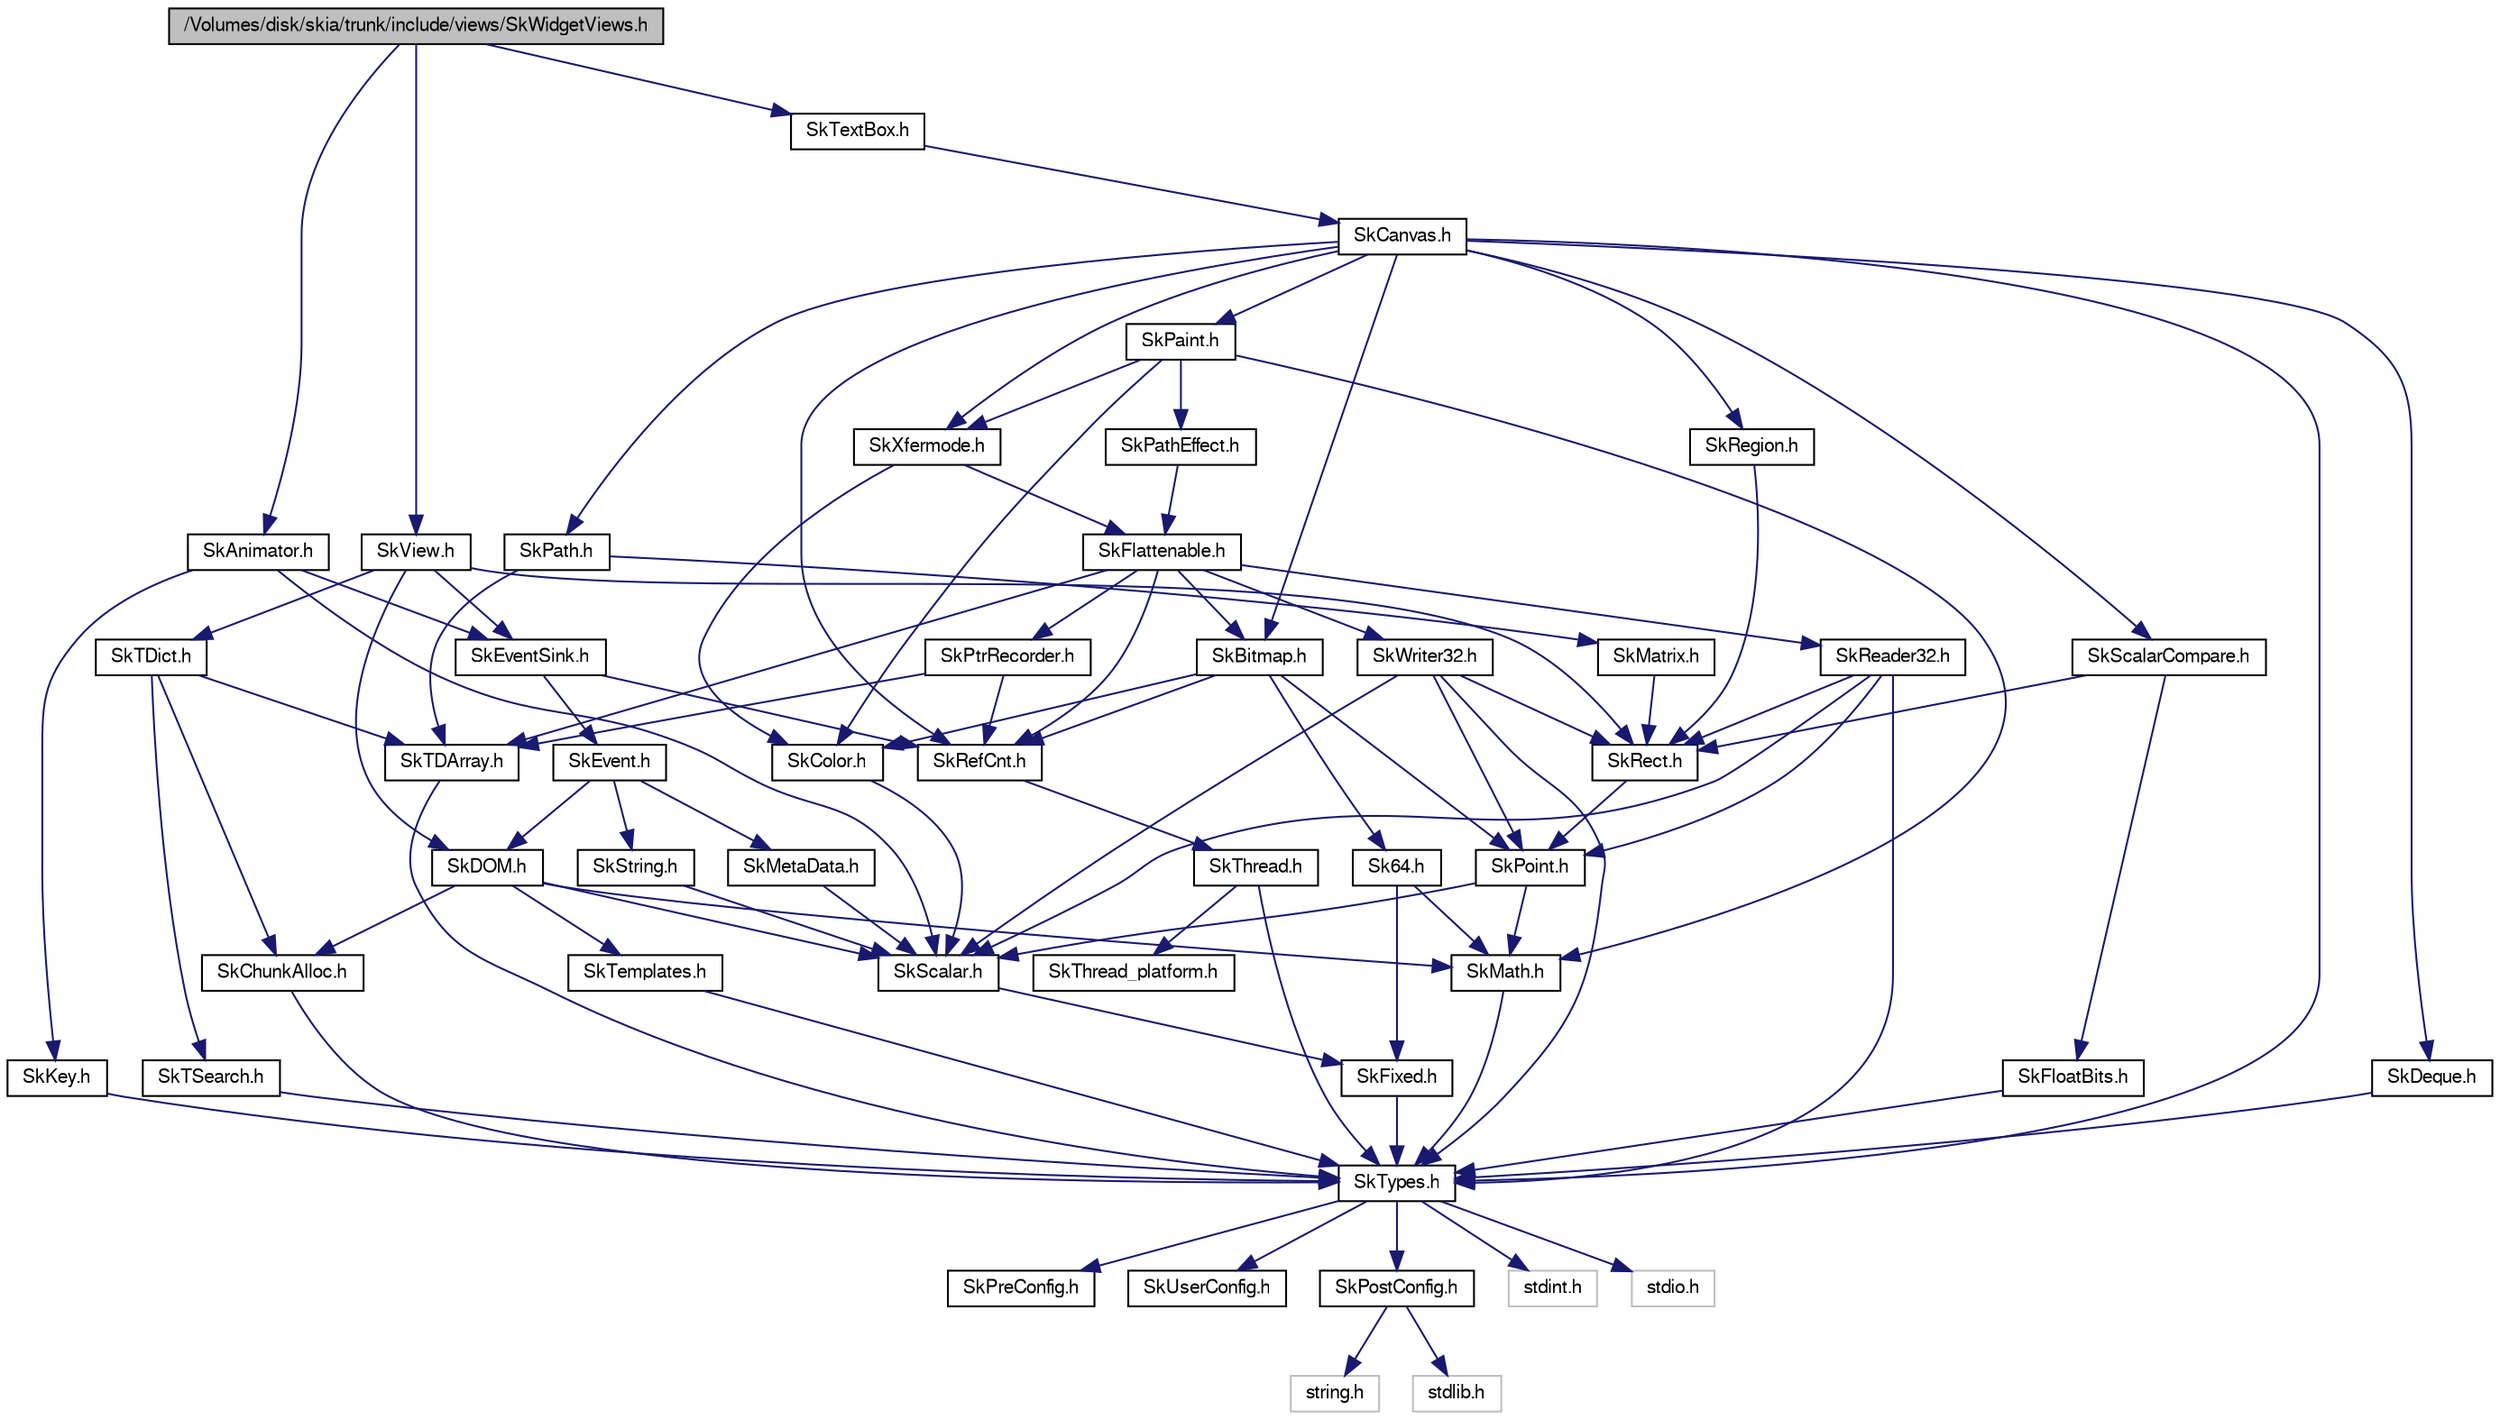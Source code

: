 digraph G
{
  edge [fontname="FreeSans",fontsize="10",labelfontname="FreeSans",labelfontsize="10"];
  node [fontname="FreeSans",fontsize="10",shape=record];
  Node1 [label="/Volumes/disk/skia/trunk/include/views/SkWidgetViews.h",height=0.2,width=0.4,color="black", fillcolor="grey75", style="filled" fontcolor="black"];
  Node1 -> Node2 [color="midnightblue",fontsize="10",style="solid",fontname="FreeSans"];
  Node2 [label="SkView.h",height=0.2,width=0.4,color="black", fillcolor="white", style="filled",URL="$_sk_view_8h.html"];
  Node2 -> Node3 [color="midnightblue",fontsize="10",style="solid",fontname="FreeSans"];
  Node3 [label="SkEventSink.h",height=0.2,width=0.4,color="black", fillcolor="white", style="filled",URL="$_sk_event_sink_8h.html"];
  Node3 -> Node4 [color="midnightblue",fontsize="10",style="solid",fontname="FreeSans"];
  Node4 [label="SkRefCnt.h",height=0.2,width=0.4,color="black", fillcolor="white", style="filled",URL="$_sk_ref_cnt_8h.html"];
  Node4 -> Node5 [color="midnightblue",fontsize="10",style="solid",fontname="FreeSans"];
  Node5 [label="SkThread.h",height=0.2,width=0.4,color="black", fillcolor="white", style="filled",URL="$_sk_thread_8h.html"];
  Node5 -> Node6 [color="midnightblue",fontsize="10",style="solid",fontname="FreeSans"];
  Node6 [label="SkTypes.h",height=0.2,width=0.4,color="black", fillcolor="white", style="filled",URL="$_sk_types_8h.html"];
  Node6 -> Node7 [color="midnightblue",fontsize="10",style="solid",fontname="FreeSans"];
  Node7 [label="SkPreConfig.h",height=0.2,width=0.4,color="black", fillcolor="white", style="filled",URL="$_sk_pre_config_8h.html"];
  Node6 -> Node8 [color="midnightblue",fontsize="10",style="solid",fontname="FreeSans"];
  Node8 [label="SkUserConfig.h",height=0.2,width=0.4,color="black", fillcolor="white", style="filled",URL="$_sk_user_config_8h.html"];
  Node6 -> Node9 [color="midnightblue",fontsize="10",style="solid",fontname="FreeSans"];
  Node9 [label="SkPostConfig.h",height=0.2,width=0.4,color="black", fillcolor="white", style="filled",URL="$_sk_post_config_8h.html"];
  Node9 -> Node10 [color="midnightblue",fontsize="10",style="solid",fontname="FreeSans"];
  Node10 [label="string.h",height=0.2,width=0.4,color="grey75", fillcolor="white", style="filled"];
  Node9 -> Node11 [color="midnightblue",fontsize="10",style="solid",fontname="FreeSans"];
  Node11 [label="stdlib.h",height=0.2,width=0.4,color="grey75", fillcolor="white", style="filled"];
  Node6 -> Node12 [color="midnightblue",fontsize="10",style="solid",fontname="FreeSans"];
  Node12 [label="stdint.h",height=0.2,width=0.4,color="grey75", fillcolor="white", style="filled"];
  Node6 -> Node13 [color="midnightblue",fontsize="10",style="solid",fontname="FreeSans"];
  Node13 [label="stdio.h",height=0.2,width=0.4,color="grey75", fillcolor="white", style="filled"];
  Node5 -> Node14 [color="midnightblue",fontsize="10",style="solid",fontname="FreeSans"];
  Node14 [label="SkThread_platform.h",height=0.2,width=0.4,color="black", fillcolor="white", style="filled",URL="$_sk_thread__platform_8h.html"];
  Node3 -> Node15 [color="midnightblue",fontsize="10",style="solid",fontname="FreeSans"];
  Node15 [label="SkEvent.h",height=0.2,width=0.4,color="black", fillcolor="white", style="filled",URL="$_sk_event_8h.html"];
  Node15 -> Node16 [color="midnightblue",fontsize="10",style="solid",fontname="FreeSans"];
  Node16 [label="SkDOM.h",height=0.2,width=0.4,color="black", fillcolor="white", style="filled",URL="$_sk_d_o_m_8h.html"];
  Node16 -> Node17 [color="midnightblue",fontsize="10",style="solid",fontname="FreeSans"];
  Node17 [label="SkChunkAlloc.h",height=0.2,width=0.4,color="black", fillcolor="white", style="filled",URL="$_sk_chunk_alloc_8h.html"];
  Node17 -> Node6 [color="midnightblue",fontsize="10",style="solid",fontname="FreeSans"];
  Node16 -> Node18 [color="midnightblue",fontsize="10",style="solid",fontname="FreeSans"];
  Node18 [label="SkMath.h",height=0.2,width=0.4,color="black", fillcolor="white", style="filled",URL="$_sk_math_8h.html"];
  Node18 -> Node6 [color="midnightblue",fontsize="10",style="solid",fontname="FreeSans"];
  Node16 -> Node19 [color="midnightblue",fontsize="10",style="solid",fontname="FreeSans"];
  Node19 [label="SkScalar.h",height=0.2,width=0.4,color="black", fillcolor="white", style="filled",URL="$_sk_scalar_8h.html"];
  Node19 -> Node20 [color="midnightblue",fontsize="10",style="solid",fontname="FreeSans"];
  Node20 [label="SkFixed.h",height=0.2,width=0.4,color="black", fillcolor="white", style="filled",URL="$_sk_fixed_8h.html"];
  Node20 -> Node6 [color="midnightblue",fontsize="10",style="solid",fontname="FreeSans"];
  Node16 -> Node21 [color="midnightblue",fontsize="10",style="solid",fontname="FreeSans"];
  Node21 [label="SkTemplates.h",height=0.2,width=0.4,color="black", fillcolor="white", style="filled",URL="$_sk_templates_8h.html"];
  Node21 -> Node6 [color="midnightblue",fontsize="10",style="solid",fontname="FreeSans"];
  Node15 -> Node22 [color="midnightblue",fontsize="10",style="solid",fontname="FreeSans"];
  Node22 [label="SkMetaData.h",height=0.2,width=0.4,color="black", fillcolor="white", style="filled",URL="$_sk_meta_data_8h.html"];
  Node22 -> Node19 [color="midnightblue",fontsize="10",style="solid",fontname="FreeSans"];
  Node15 -> Node23 [color="midnightblue",fontsize="10",style="solid",fontname="FreeSans"];
  Node23 [label="SkString.h",height=0.2,width=0.4,color="black", fillcolor="white", style="filled",URL="$_sk_string_8h.html"];
  Node23 -> Node19 [color="midnightblue",fontsize="10",style="solid",fontname="FreeSans"];
  Node2 -> Node24 [color="midnightblue",fontsize="10",style="solid",fontname="FreeSans"];
  Node24 [label="SkRect.h",height=0.2,width=0.4,color="black", fillcolor="white", style="filled",URL="$_sk_rect_8h.html"];
  Node24 -> Node25 [color="midnightblue",fontsize="10",style="solid",fontname="FreeSans"];
  Node25 [label="SkPoint.h",height=0.2,width=0.4,color="black", fillcolor="white", style="filled",URL="$_sk_point_8h.html"];
  Node25 -> Node18 [color="midnightblue",fontsize="10",style="solid",fontname="FreeSans"];
  Node25 -> Node19 [color="midnightblue",fontsize="10",style="solid",fontname="FreeSans"];
  Node2 -> Node16 [color="midnightblue",fontsize="10",style="solid",fontname="FreeSans"];
  Node2 -> Node26 [color="midnightblue",fontsize="10",style="solid",fontname="FreeSans"];
  Node26 [label="SkTDict.h",height=0.2,width=0.4,color="black", fillcolor="white", style="filled",URL="$_sk_t_dict_8h.html"];
  Node26 -> Node17 [color="midnightblue",fontsize="10",style="solid",fontname="FreeSans"];
  Node26 -> Node27 [color="midnightblue",fontsize="10",style="solid",fontname="FreeSans"];
  Node27 [label="SkTSearch.h",height=0.2,width=0.4,color="black", fillcolor="white", style="filled",URL="$_sk_t_search_8h.html"];
  Node27 -> Node6 [color="midnightblue",fontsize="10",style="solid",fontname="FreeSans"];
  Node26 -> Node28 [color="midnightblue",fontsize="10",style="solid",fontname="FreeSans"];
  Node28 [label="SkTDArray.h",height=0.2,width=0.4,color="black", fillcolor="white", style="filled",URL="$_sk_t_d_array_8h.html"];
  Node28 -> Node6 [color="midnightblue",fontsize="10",style="solid",fontname="FreeSans"];
  Node1 -> Node29 [color="midnightblue",fontsize="10",style="solid",fontname="FreeSans"];
  Node29 [label="SkAnimator.h",height=0.2,width=0.4,color="black", fillcolor="white", style="filled",URL="$_sk_animator_8h.html"];
  Node29 -> Node19 [color="midnightblue",fontsize="10",style="solid",fontname="FreeSans"];
  Node29 -> Node30 [color="midnightblue",fontsize="10",style="solid",fontname="FreeSans"];
  Node30 [label="SkKey.h",height=0.2,width=0.4,color="black", fillcolor="white", style="filled",URL="$_sk_key_8h.html"];
  Node30 -> Node6 [color="midnightblue",fontsize="10",style="solid",fontname="FreeSans"];
  Node29 -> Node3 [color="midnightblue",fontsize="10",style="solid",fontname="FreeSans"];
  Node1 -> Node31 [color="midnightblue",fontsize="10",style="solid",fontname="FreeSans"];
  Node31 [label="SkTextBox.h",height=0.2,width=0.4,color="black", fillcolor="white", style="filled",URL="$_sk_text_box_8h.html"];
  Node31 -> Node32 [color="midnightblue",fontsize="10",style="solid",fontname="FreeSans"];
  Node32 [label="SkCanvas.h",height=0.2,width=0.4,color="black", fillcolor="white", style="filled",URL="$_sk_canvas_8h.html"];
  Node32 -> Node6 [color="midnightblue",fontsize="10",style="solid",fontname="FreeSans"];
  Node32 -> Node33 [color="midnightblue",fontsize="10",style="solid",fontname="FreeSans"];
  Node33 [label="SkBitmap.h",height=0.2,width=0.4,color="black", fillcolor="white", style="filled",URL="$_sk_bitmap_8h.html"];
  Node33 -> Node34 [color="midnightblue",fontsize="10",style="solid",fontname="FreeSans"];
  Node34 [label="Sk64.h",height=0.2,width=0.4,color="black", fillcolor="white", style="filled",URL="$_sk64_8h.html"];
  Node34 -> Node20 [color="midnightblue",fontsize="10",style="solid",fontname="FreeSans"];
  Node34 -> Node18 [color="midnightblue",fontsize="10",style="solid",fontname="FreeSans"];
  Node33 -> Node35 [color="midnightblue",fontsize="10",style="solid",fontname="FreeSans"];
  Node35 [label="SkColor.h",height=0.2,width=0.4,color="black", fillcolor="white", style="filled",URL="$_sk_color_8h.html"];
  Node35 -> Node19 [color="midnightblue",fontsize="10",style="solid",fontname="FreeSans"];
  Node33 -> Node25 [color="midnightblue",fontsize="10",style="solid",fontname="FreeSans"];
  Node33 -> Node4 [color="midnightblue",fontsize="10",style="solid",fontname="FreeSans"];
  Node32 -> Node36 [color="midnightblue",fontsize="10",style="solid",fontname="FreeSans"];
  Node36 [label="SkDeque.h",height=0.2,width=0.4,color="black", fillcolor="white", style="filled",URL="$_sk_deque_8h.html"];
  Node36 -> Node6 [color="midnightblue",fontsize="10",style="solid",fontname="FreeSans"];
  Node32 -> Node37 [color="midnightblue",fontsize="10",style="solid",fontname="FreeSans"];
  Node37 [label="SkPaint.h",height=0.2,width=0.4,color="black", fillcolor="white", style="filled",URL="$_sk_paint_8h.html"];
  Node37 -> Node35 [color="midnightblue",fontsize="10",style="solid",fontname="FreeSans"];
  Node37 -> Node18 [color="midnightblue",fontsize="10",style="solid",fontname="FreeSans"];
  Node37 -> Node38 [color="midnightblue",fontsize="10",style="solid",fontname="FreeSans"];
  Node38 [label="SkXfermode.h",height=0.2,width=0.4,color="black", fillcolor="white", style="filled",URL="$_sk_xfermode_8h.html"];
  Node38 -> Node39 [color="midnightblue",fontsize="10",style="solid",fontname="FreeSans"];
  Node39 [label="SkFlattenable.h",height=0.2,width=0.4,color="black", fillcolor="white", style="filled",URL="$_sk_flattenable_8h.html"];
  Node39 -> Node4 [color="midnightblue",fontsize="10",style="solid",fontname="FreeSans"];
  Node39 -> Node33 [color="midnightblue",fontsize="10",style="solid",fontname="FreeSans"];
  Node39 -> Node40 [color="midnightblue",fontsize="10",style="solid",fontname="FreeSans"];
  Node40 [label="SkReader32.h",height=0.2,width=0.4,color="black", fillcolor="white", style="filled",URL="$_sk_reader32_8h.html"];
  Node40 -> Node6 [color="midnightblue",fontsize="10",style="solid",fontname="FreeSans"];
  Node40 -> Node19 [color="midnightblue",fontsize="10",style="solid",fontname="FreeSans"];
  Node40 -> Node25 [color="midnightblue",fontsize="10",style="solid",fontname="FreeSans"];
  Node40 -> Node24 [color="midnightblue",fontsize="10",style="solid",fontname="FreeSans"];
  Node39 -> Node28 [color="midnightblue",fontsize="10",style="solid",fontname="FreeSans"];
  Node39 -> Node41 [color="midnightblue",fontsize="10",style="solid",fontname="FreeSans"];
  Node41 [label="SkWriter32.h",height=0.2,width=0.4,color="black", fillcolor="white", style="filled",URL="$_sk_writer32_8h.html"];
  Node41 -> Node6 [color="midnightblue",fontsize="10",style="solid",fontname="FreeSans"];
  Node41 -> Node19 [color="midnightblue",fontsize="10",style="solid",fontname="FreeSans"];
  Node41 -> Node25 [color="midnightblue",fontsize="10",style="solid",fontname="FreeSans"];
  Node41 -> Node24 [color="midnightblue",fontsize="10",style="solid",fontname="FreeSans"];
  Node39 -> Node42 [color="midnightblue",fontsize="10",style="solid",fontname="FreeSans"];
  Node42 [label="SkPtrRecorder.h",height=0.2,width=0.4,color="black", fillcolor="white", style="filled",URL="$_sk_ptr_recorder_8h.html"];
  Node42 -> Node4 [color="midnightblue",fontsize="10",style="solid",fontname="FreeSans"];
  Node42 -> Node28 [color="midnightblue",fontsize="10",style="solid",fontname="FreeSans"];
  Node38 -> Node35 [color="midnightblue",fontsize="10",style="solid",fontname="FreeSans"];
  Node37 -> Node43 [color="midnightblue",fontsize="10",style="solid",fontname="FreeSans"];
  Node43 [label="SkPathEffect.h",height=0.2,width=0.4,color="black", fillcolor="white", style="filled",URL="$_sk_path_effect_8h.html"];
  Node43 -> Node39 [color="midnightblue",fontsize="10",style="solid",fontname="FreeSans"];
  Node32 -> Node4 [color="midnightblue",fontsize="10",style="solid",fontname="FreeSans"];
  Node32 -> Node44 [color="midnightblue",fontsize="10",style="solid",fontname="FreeSans"];
  Node44 [label="SkPath.h",height=0.2,width=0.4,color="black", fillcolor="white", style="filled",URL="$_sk_path_8h.html"];
  Node44 -> Node45 [color="midnightblue",fontsize="10",style="solid",fontname="FreeSans"];
  Node45 [label="SkMatrix.h",height=0.2,width=0.4,color="black", fillcolor="white", style="filled",URL="$_sk_matrix_8h.html"];
  Node45 -> Node24 [color="midnightblue",fontsize="10",style="solid",fontname="FreeSans"];
  Node44 -> Node28 [color="midnightblue",fontsize="10",style="solid",fontname="FreeSans"];
  Node32 -> Node46 [color="midnightblue",fontsize="10",style="solid",fontname="FreeSans"];
  Node46 [label="SkRegion.h",height=0.2,width=0.4,color="black", fillcolor="white", style="filled",URL="$_sk_region_8h.html"];
  Node46 -> Node24 [color="midnightblue",fontsize="10",style="solid",fontname="FreeSans"];
  Node32 -> Node47 [color="midnightblue",fontsize="10",style="solid",fontname="FreeSans"];
  Node47 [label="SkScalarCompare.h",height=0.2,width=0.4,color="black", fillcolor="white", style="filled",URL="$_sk_scalar_compare_8h.html"];
  Node47 -> Node48 [color="midnightblue",fontsize="10",style="solid",fontname="FreeSans"];
  Node48 [label="SkFloatBits.h",height=0.2,width=0.4,color="black", fillcolor="white", style="filled",URL="$_sk_float_bits_8h.html"];
  Node48 -> Node6 [color="midnightblue",fontsize="10",style="solid",fontname="FreeSans"];
  Node47 -> Node24 [color="midnightblue",fontsize="10",style="solid",fontname="FreeSans"];
  Node32 -> Node38 [color="midnightblue",fontsize="10",style="solid",fontname="FreeSans"];
}
